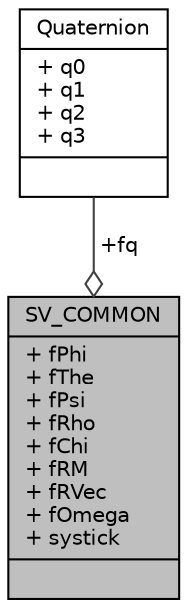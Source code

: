 digraph "SV_COMMON"
{
  edge [fontname="Helvetica",fontsize="10",labelfontname="Helvetica",labelfontsize="10"];
  node [fontname="Helvetica",fontsize="10",shape=record];
  Node1 [label="{SV_COMMON\n|+ fPhi\l+ fThe\l+ fPsi\l+ fRho\l+ fChi\l+ fRM\l+ fRVec\l+ fOmega\l+ systick\l|}",height=0.2,width=0.4,color="black", fillcolor="grey75", style="filled", fontcolor="black"];
  Node2 -> Node1 [color="grey25",fontsize="10",style="solid",label=" +fq" ,arrowhead="odiamond",fontname="Helvetica"];
  Node2 [label="{Quaternion\n|+ q0\l+ q1\l+ q2\l+ q3\l|}",height=0.2,width=0.4,color="black", fillcolor="white", style="filled",URL="$struct_quaternion.html",tooltip="quaternion structure definition "];
}
